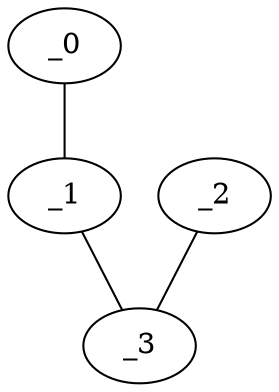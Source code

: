 graph KP1_0107 {
	_0	 [x="1.26413",
		y="2.65852"];
	_1	 [x="1.04235",
		y="0.350354"];
	_0 -- _1;
	_3	 [x="1.29292",
		y="0.187562"];
	_1 -- _3;
	_2	 [x="0.872358",
		y="1.31119"];
	_2 -- _3;
}
